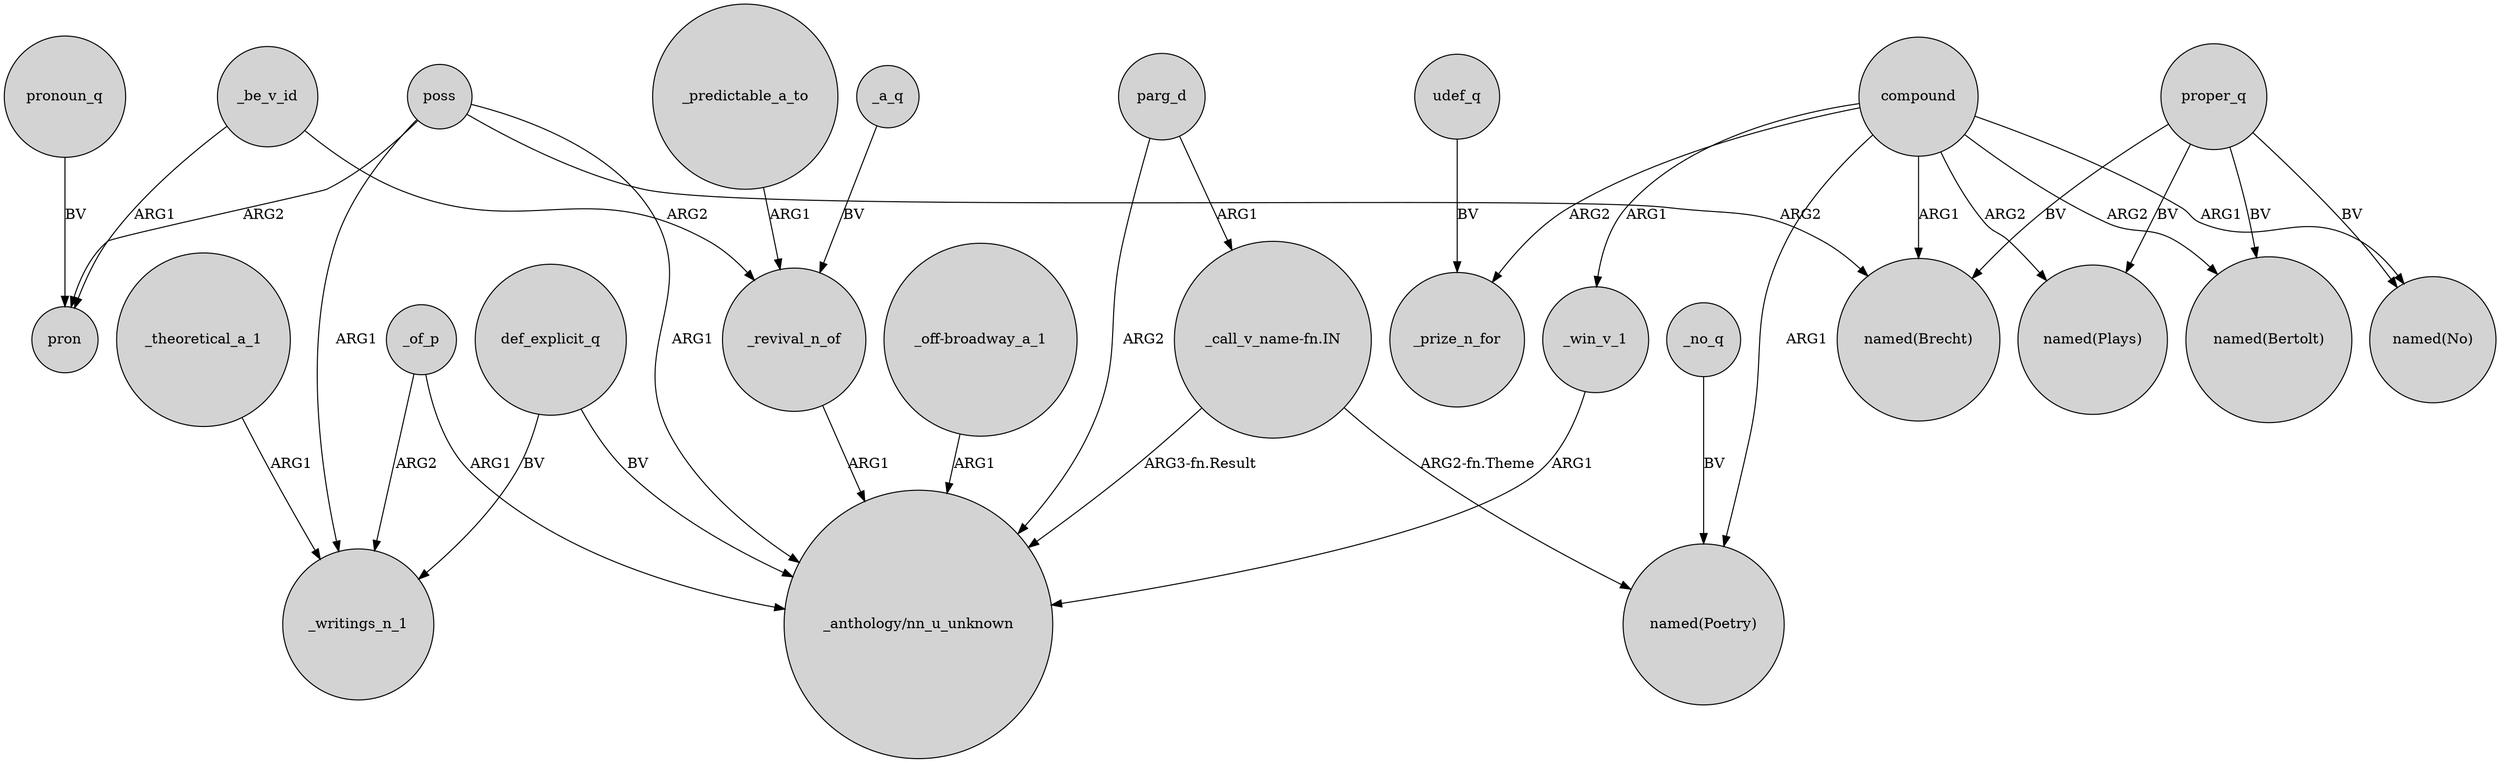 digraph {
	node [shape=circle style=filled]
	poss -> _writings_n_1 [label=ARG1]
	_revival_n_of -> "_anthology/nn_u_unknown" [label=ARG1]
	compound -> "named(Brecht)" [label=ARG1]
	compound -> "named(Bertolt)" [label=ARG2]
	_a_q -> _revival_n_of [label=BV]
	poss -> pron [label=ARG2]
	"_call_v_name-fn.IN" -> "_anthology/nn_u_unknown" [label="ARG3-fn.Result"]
	parg_d -> "_anthology/nn_u_unknown" [label=ARG2]
	"_call_v_name-fn.IN" -> "named(Poetry)" [label="ARG2-fn.Theme"]
	proper_q -> "named(Brecht)" [label=BV]
	_theoretical_a_1 -> _writings_n_1 [label=ARG1]
	compound -> _win_v_1 [label=ARG1]
	"_off-broadway_a_1" -> "_anthology/nn_u_unknown" [label=ARG1]
	compound -> "named(Plays)" [label=ARG2]
	compound -> "named(Poetry)" [label=ARG1]
	_be_v_id -> pron [label=ARG1]
	_of_p -> "_anthology/nn_u_unknown" [label=ARG1]
	_be_v_id -> _revival_n_of [label=ARG2]
	pronoun_q -> pron [label=BV]
	parg_d -> "_call_v_name-fn.IN" [label=ARG1]
	_predictable_a_to -> _revival_n_of [label=ARG1]
	def_explicit_q -> "_anthology/nn_u_unknown" [label=BV]
	proper_q -> "named(Plays)" [label=BV]
	proper_q -> "named(Bertolt)" [label=BV]
	def_explicit_q -> _writings_n_1 [label=BV]
	proper_q -> "named(No)" [label=BV]
	compound -> _prize_n_for [label=ARG2]
	poss -> "_anthology/nn_u_unknown" [label=ARG1]
	_no_q -> "named(Poetry)" [label=BV]
	_win_v_1 -> "_anthology/nn_u_unknown" [label=ARG1]
	compound -> "named(No)" [label=ARG1]
	poss -> "named(Brecht)" [label=ARG2]
	_of_p -> _writings_n_1 [label=ARG2]
	udef_q -> _prize_n_for [label=BV]
}
